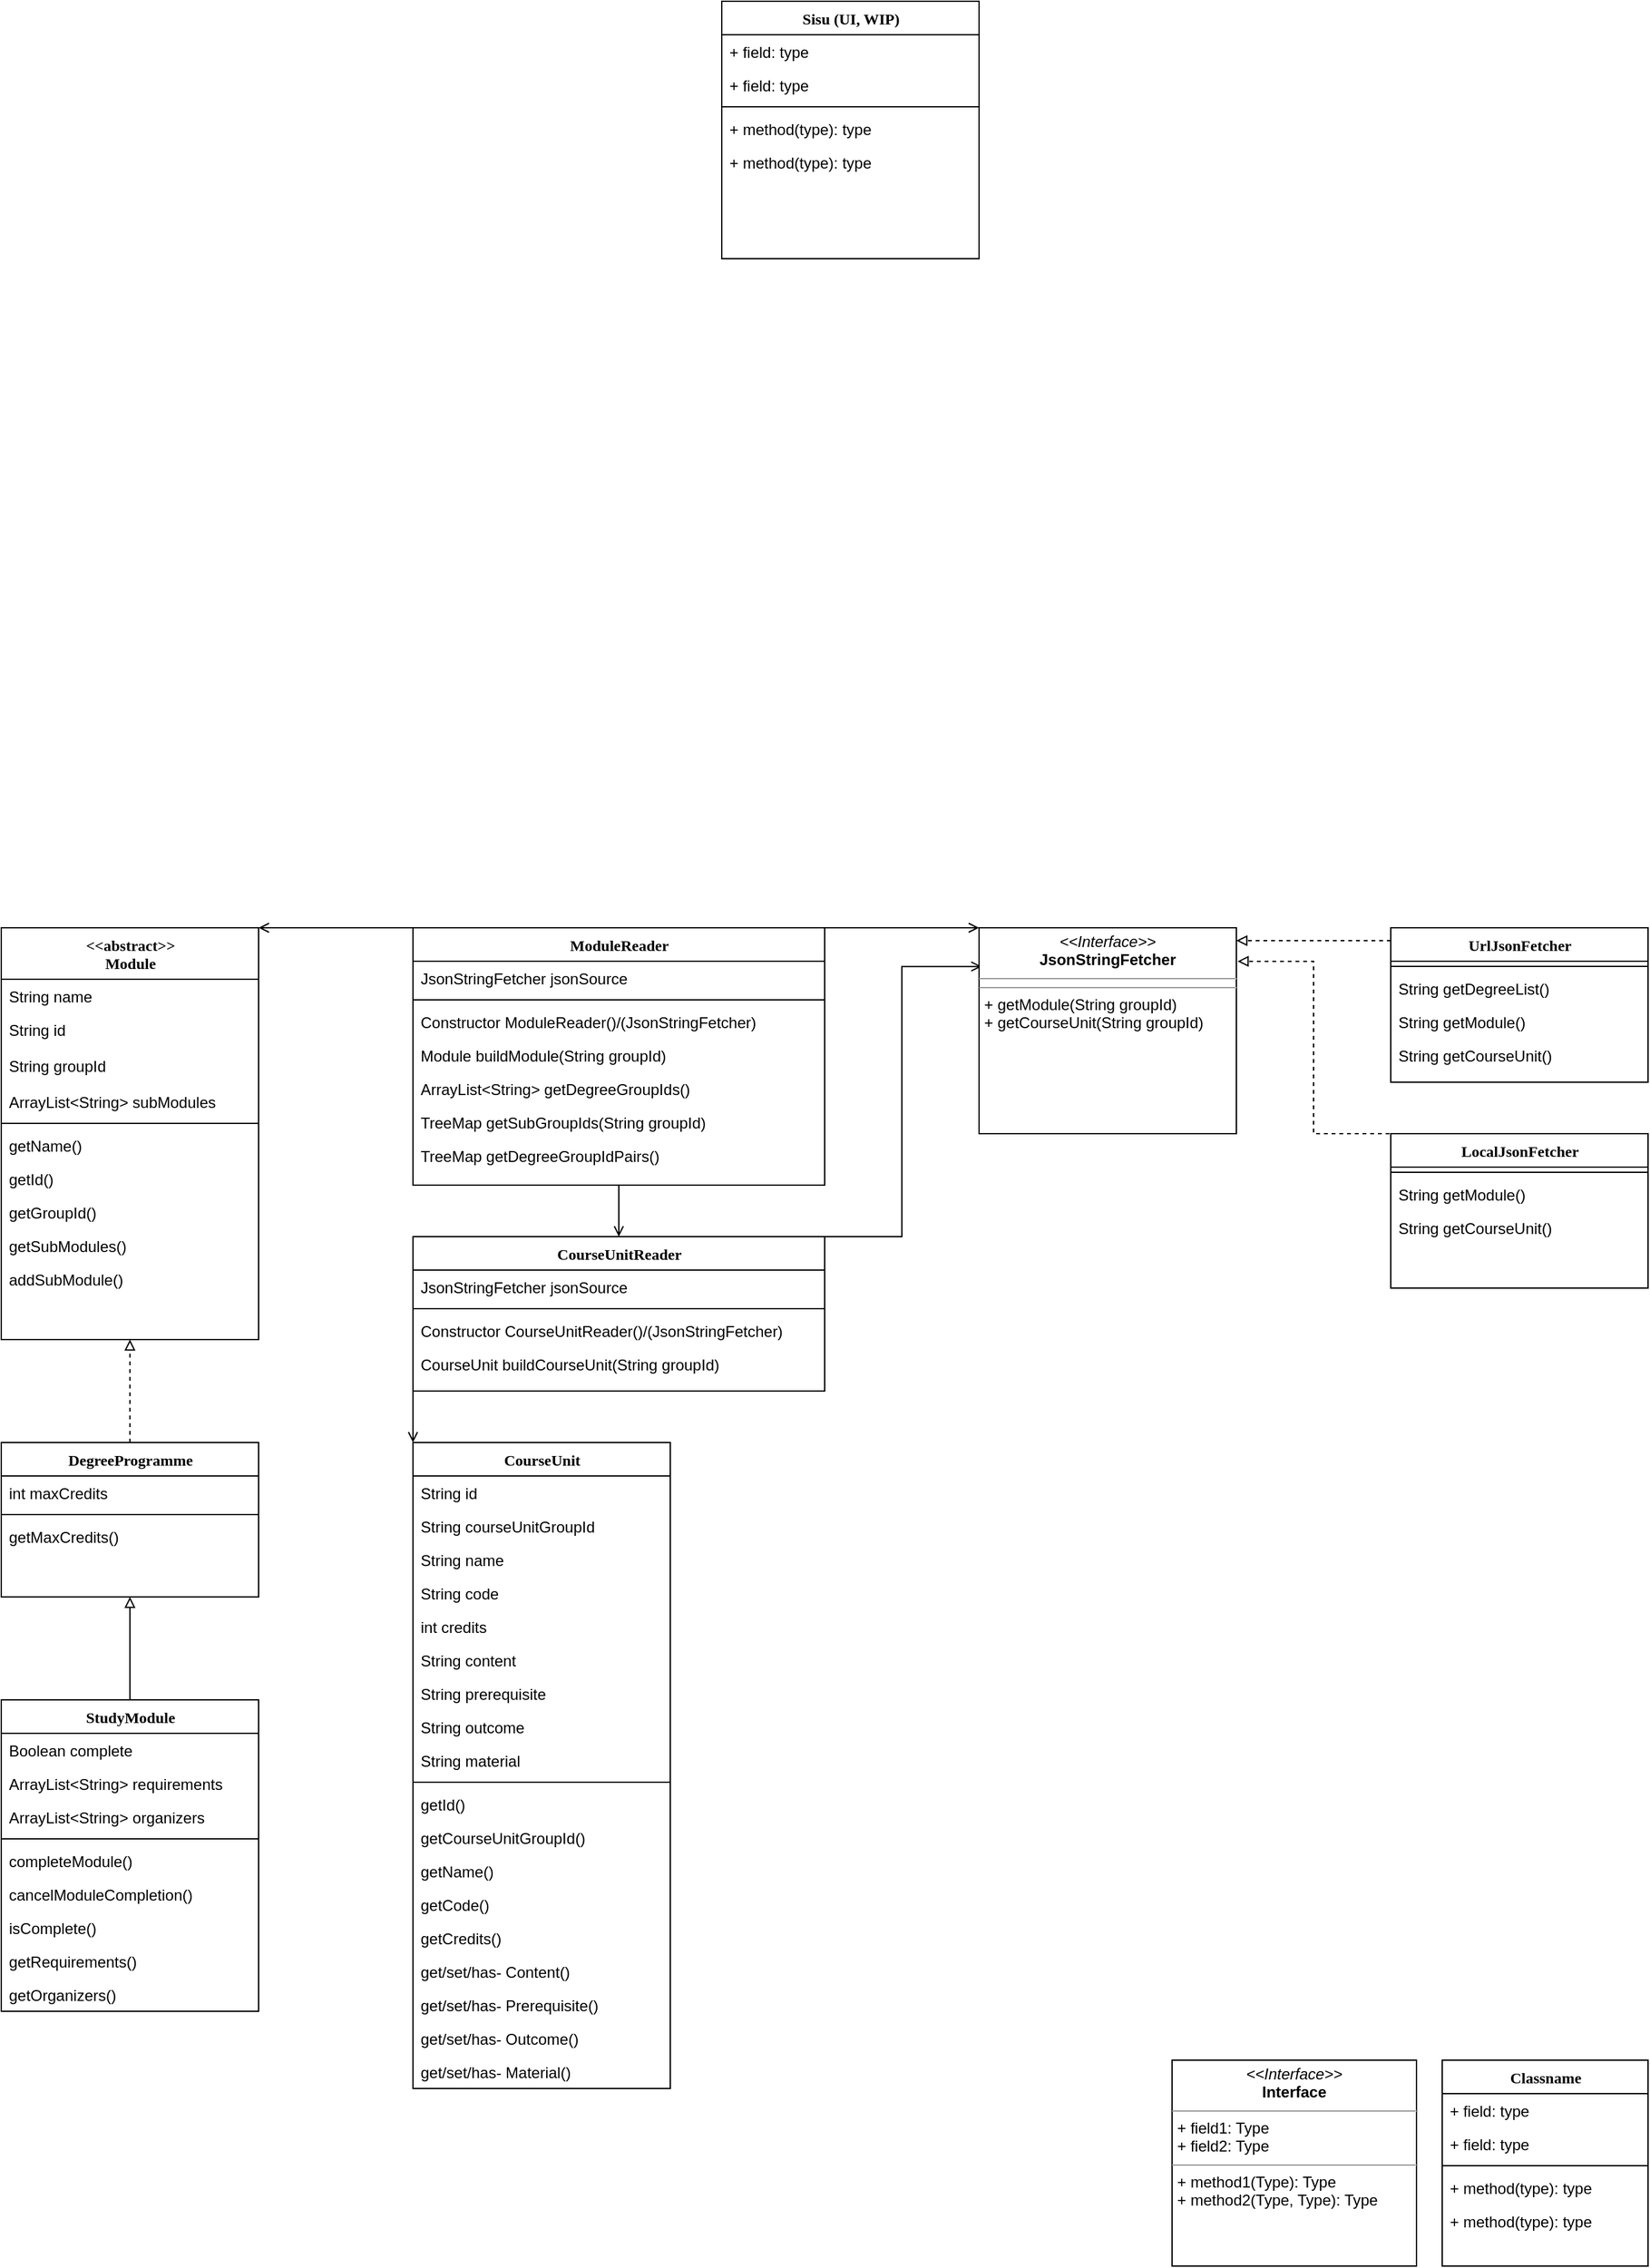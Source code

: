 <mxfile version="17.4.6" type="device"><diagram name="Page-1" id="6133507b-19e7-1e82-6fc7-422aa6c4b21f"><mxGraphModel dx="654" dy="3488" grid="1" gridSize="10" guides="1" tooltips="1" connect="1" arrows="1" fold="1" page="1" pageScale="1" pageWidth="1100" pageHeight="850" background="none" math="0" shadow="0"><root><mxCell id="0"/><mxCell id="1" parent="0"/><mxCell id="78961159f06e98e8-82" value="Classname" style="swimlane;html=1;fontStyle=1;align=center;verticalAlign=top;childLayout=stackLayout;horizontal=1;startSize=26;horizontalStack=0;resizeParent=1;resizeLast=0;collapsible=1;marginBottom=0;swimlaneFillColor=#ffffff;rounded=0;shadow=0;comic=0;labelBackgroundColor=none;strokeWidth=1;fillColor=none;fontFamily=Verdana;fontSize=12" parent="1" vertex="1"><mxGeometry x="1560" y="640" width="160" height="160" as="geometry"/></mxCell><mxCell id="78961159f06e98e8-84" value="+ field: type" style="text;html=1;strokeColor=none;fillColor=none;align=left;verticalAlign=top;spacingLeft=4;spacingRight=4;whiteSpace=wrap;overflow=hidden;rotatable=0;points=[[0,0.5],[1,0.5]];portConstraint=eastwest;" parent="78961159f06e98e8-82" vertex="1"><mxGeometry y="26" width="160" height="26" as="geometry"/></mxCell><mxCell id="78961159f06e98e8-89" value="+ field: type" style="text;html=1;strokeColor=none;fillColor=none;align=left;verticalAlign=top;spacingLeft=4;spacingRight=4;whiteSpace=wrap;overflow=hidden;rotatable=0;points=[[0,0.5],[1,0.5]];portConstraint=eastwest;" parent="78961159f06e98e8-82" vertex="1"><mxGeometry y="52" width="160" height="26" as="geometry"/></mxCell><mxCell id="78961159f06e98e8-90" value="" style="line;html=1;strokeWidth=1;fillColor=none;align=left;verticalAlign=middle;spacingTop=-1;spacingLeft=3;spacingRight=3;rotatable=0;labelPosition=right;points=[];portConstraint=eastwest;" parent="78961159f06e98e8-82" vertex="1"><mxGeometry y="78" width="160" height="8" as="geometry"/></mxCell><mxCell id="78961159f06e98e8-94" value="+ method(type): type" style="text;html=1;strokeColor=none;fillColor=none;align=left;verticalAlign=top;spacingLeft=4;spacingRight=4;whiteSpace=wrap;overflow=hidden;rotatable=0;points=[[0,0.5],[1,0.5]];portConstraint=eastwest;" parent="78961159f06e98e8-82" vertex="1"><mxGeometry y="86" width="160" height="26" as="geometry"/></mxCell><mxCell id="b94bc138ca980ef-4" value="+ method(type): type" style="text;html=1;strokeColor=none;fillColor=none;align=left;verticalAlign=top;spacingLeft=4;spacingRight=4;whiteSpace=wrap;overflow=hidden;rotatable=0;points=[[0,0.5],[1,0.5]];portConstraint=eastwest;" parent="78961159f06e98e8-82" vertex="1"><mxGeometry y="112" width="160" height="26" as="geometry"/></mxCell><mxCell id="b94bc138ca980ef-1" value="&lt;p style=&quot;margin:0px;margin-top:4px;text-align:center;&quot;&gt;&lt;i&gt;&amp;lt;&amp;lt;Interface&amp;gt;&amp;gt;&lt;/i&gt;&lt;br/&gt;&lt;b&gt;Interface&lt;/b&gt;&lt;/p&gt;&lt;hr size=&quot;1&quot;/&gt;&lt;p style=&quot;margin:0px;margin-left:4px;&quot;&gt;+ field1: Type&lt;br/&gt;+ field2: Type&lt;/p&gt;&lt;hr size=&quot;1&quot;/&gt;&lt;p style=&quot;margin:0px;margin-left:4px;&quot;&gt;+ method1(Type): Type&lt;br/&gt;+ method2(Type, Type): Type&lt;/p&gt;" style="verticalAlign=top;align=left;overflow=fill;fontSize=12;fontFamily=Helvetica;html=1;rounded=0;shadow=0;comic=0;labelBackgroundColor=none;strokeWidth=1" parent="1" vertex="1"><mxGeometry x="1350" y="640" width="190" height="160" as="geometry"/></mxCell><mxCell id="-arL-LZ4ts8Jabiqy7Jx-2" value="&lt;div&gt;&amp;lt;&amp;lt;abstract&amp;gt;&amp;gt;&lt;br&gt;&lt;/div&gt;&lt;div&gt;Module&lt;/div&gt;" style="swimlane;html=1;fontStyle=1;align=center;verticalAlign=top;childLayout=stackLayout;horizontal=1;startSize=40;horizontalStack=0;resizeParent=1;resizeLast=0;collapsible=1;marginBottom=0;swimlaneFillColor=#ffffff;rounded=0;shadow=0;comic=0;labelBackgroundColor=none;strokeWidth=1;fillColor=none;fontFamily=Verdana;fontSize=12" parent="1" vertex="1"><mxGeometry x="440" y="-240" width="200" height="320" as="geometry"/></mxCell><mxCell id="-arL-LZ4ts8Jabiqy7Jx-3" value="String name" style="text;html=1;strokeColor=none;fillColor=none;align=left;verticalAlign=top;spacingLeft=4;spacingRight=4;whiteSpace=wrap;overflow=hidden;rotatable=0;points=[[0,0.5],[1,0.5]];portConstraint=eastwest;" parent="-arL-LZ4ts8Jabiqy7Jx-2" vertex="1"><mxGeometry y="40" width="200" height="26" as="geometry"/></mxCell><mxCell id="-arL-LZ4ts8Jabiqy7Jx-4" value="String id" style="text;html=1;strokeColor=none;fillColor=none;align=left;verticalAlign=top;spacingLeft=4;spacingRight=4;whiteSpace=wrap;overflow=hidden;rotatable=0;points=[[0,0.5],[1,0.5]];portConstraint=eastwest;" parent="-arL-LZ4ts8Jabiqy7Jx-2" vertex="1"><mxGeometry y="66" width="200" height="28" as="geometry"/></mxCell><mxCell id="-arL-LZ4ts8Jabiqy7Jx-9" value="String groupId" style="text;html=1;strokeColor=none;fillColor=none;align=left;verticalAlign=top;spacingLeft=4;spacingRight=4;whiteSpace=wrap;overflow=hidden;rotatable=0;points=[[0,0.5],[1,0.5]];portConstraint=eastwest;" parent="-arL-LZ4ts8Jabiqy7Jx-2" vertex="1"><mxGeometry y="94" width="200" height="28" as="geometry"/></mxCell><mxCell id="-arL-LZ4ts8Jabiqy7Jx-10" value="ArrayList&amp;lt;String&amp;gt; subModules" style="text;html=1;strokeColor=none;fillColor=none;align=left;verticalAlign=top;spacingLeft=4;spacingRight=4;whiteSpace=wrap;overflow=hidden;rotatable=0;points=[[0,0.5],[1,0.5]];portConstraint=eastwest;" parent="-arL-LZ4ts8Jabiqy7Jx-2" vertex="1"><mxGeometry y="122" width="200" height="26" as="geometry"/></mxCell><mxCell id="-arL-LZ4ts8Jabiqy7Jx-5" value="" style="line;html=1;strokeWidth=1;fillColor=none;align=left;verticalAlign=middle;spacingTop=-1;spacingLeft=3;spacingRight=3;rotatable=0;labelPosition=right;points=[];portConstraint=eastwest;" parent="-arL-LZ4ts8Jabiqy7Jx-2" vertex="1"><mxGeometry y="148" width="200" height="8" as="geometry"/></mxCell><mxCell id="-arL-LZ4ts8Jabiqy7Jx-6" value="getName()" style="text;html=1;strokeColor=none;fillColor=none;align=left;verticalAlign=top;spacingLeft=4;spacingRight=4;whiteSpace=wrap;overflow=hidden;rotatable=0;points=[[0,0.5],[1,0.5]];portConstraint=eastwest;" parent="-arL-LZ4ts8Jabiqy7Jx-2" vertex="1"><mxGeometry y="156" width="200" height="26" as="geometry"/></mxCell><mxCell id="-arL-LZ4ts8Jabiqy7Jx-7" value="getId()" style="text;html=1;strokeColor=none;fillColor=none;align=left;verticalAlign=top;spacingLeft=4;spacingRight=4;whiteSpace=wrap;overflow=hidden;rotatable=0;points=[[0,0.5],[1,0.5]];portConstraint=eastwest;" parent="-arL-LZ4ts8Jabiqy7Jx-2" vertex="1"><mxGeometry y="182" width="200" height="26" as="geometry"/></mxCell><mxCell id="-arL-LZ4ts8Jabiqy7Jx-11" value="&lt;div&gt;getGroupId()&lt;/div&gt;" style="text;html=1;strokeColor=none;fillColor=none;align=left;verticalAlign=top;spacingLeft=4;spacingRight=4;whiteSpace=wrap;overflow=hidden;rotatable=0;points=[[0,0.5],[1,0.5]];portConstraint=eastwest;" parent="-arL-LZ4ts8Jabiqy7Jx-2" vertex="1"><mxGeometry y="208" width="200" height="26" as="geometry"/></mxCell><mxCell id="-arL-LZ4ts8Jabiqy7Jx-12" value="getSubModules()" style="text;html=1;strokeColor=none;fillColor=none;align=left;verticalAlign=top;spacingLeft=4;spacingRight=4;whiteSpace=wrap;overflow=hidden;rotatable=0;points=[[0,0.5],[1,0.5]];portConstraint=eastwest;" parent="-arL-LZ4ts8Jabiqy7Jx-2" vertex="1"><mxGeometry y="234" width="200" height="26" as="geometry"/></mxCell><mxCell id="-arL-LZ4ts8Jabiqy7Jx-13" value="addSubModule()" style="text;html=1;strokeColor=none;fillColor=none;align=left;verticalAlign=top;spacingLeft=4;spacingRight=4;whiteSpace=wrap;overflow=hidden;rotatable=0;points=[[0,0.5],[1,0.5]];portConstraint=eastwest;" parent="-arL-LZ4ts8Jabiqy7Jx-2" vertex="1"><mxGeometry y="260" width="200" height="26" as="geometry"/></mxCell><mxCell id="dNXxEVK4nZ3IZ2I-C0gs-9" style="edgeStyle=orthogonalEdgeStyle;rounded=0;orthogonalLoop=1;jettySize=auto;html=1;exitX=0.5;exitY=0;exitDx=0;exitDy=0;entryX=0.5;entryY=1;entryDx=0;entryDy=0;endArrow=block;endFill=0;dashed=1;" parent="1" source="-arL-LZ4ts8Jabiqy7Jx-14" target="-arL-LZ4ts8Jabiqy7Jx-2" edge="1"><mxGeometry relative="1" as="geometry"/></mxCell><mxCell id="-arL-LZ4ts8Jabiqy7Jx-14" value="DegreeProgramme" style="swimlane;html=1;fontStyle=1;align=center;verticalAlign=top;childLayout=stackLayout;horizontal=1;startSize=26;horizontalStack=0;resizeParent=1;resizeLast=0;collapsible=1;marginBottom=0;swimlaneFillColor=#ffffff;rounded=0;shadow=0;comic=0;labelBackgroundColor=none;strokeWidth=1;fillColor=none;fontFamily=Verdana;fontSize=12" parent="1" vertex="1"><mxGeometry x="440" y="160" width="200" height="120" as="geometry"/></mxCell><mxCell id="-arL-LZ4ts8Jabiqy7Jx-15" value="int maxCredits" style="text;html=1;strokeColor=none;fillColor=none;align=left;verticalAlign=top;spacingLeft=4;spacingRight=4;whiteSpace=wrap;overflow=hidden;rotatable=0;points=[[0,0.5],[1,0.5]];portConstraint=eastwest;" parent="-arL-LZ4ts8Jabiqy7Jx-14" vertex="1"><mxGeometry y="26" width="200" height="26" as="geometry"/></mxCell><mxCell id="-arL-LZ4ts8Jabiqy7Jx-17" value="" style="line;html=1;strokeWidth=1;fillColor=none;align=left;verticalAlign=middle;spacingTop=-1;spacingLeft=3;spacingRight=3;rotatable=0;labelPosition=right;points=[];portConstraint=eastwest;" parent="-arL-LZ4ts8Jabiqy7Jx-14" vertex="1"><mxGeometry y="52" width="200" height="8" as="geometry"/></mxCell><mxCell id="-arL-LZ4ts8Jabiqy7Jx-18" value="getMaxCredits()" style="text;html=1;strokeColor=none;fillColor=none;align=left;verticalAlign=top;spacingLeft=4;spacingRight=4;whiteSpace=wrap;overflow=hidden;rotatable=0;points=[[0,0.5],[1,0.5]];portConstraint=eastwest;" parent="-arL-LZ4ts8Jabiqy7Jx-14" vertex="1"><mxGeometry y="60" width="200" height="26" as="geometry"/></mxCell><mxCell id="-arL-LZ4ts8Jabiqy7Jx-27" style="edgeStyle=orthogonalEdgeStyle;rounded=0;orthogonalLoop=1;jettySize=auto;html=1;exitX=0.5;exitY=0;exitDx=0;exitDy=0;entryX=0.5;entryY=1;entryDx=0;entryDy=0;startArrow=none;startFill=0;endArrow=block;endFill=0;" parent="1" source="-arL-LZ4ts8Jabiqy7Jx-21" target="-arL-LZ4ts8Jabiqy7Jx-14" edge="1"><mxGeometry relative="1" as="geometry"/></mxCell><mxCell id="-arL-LZ4ts8Jabiqy7Jx-21" value="StudyModule" style="swimlane;html=1;fontStyle=1;align=center;verticalAlign=top;childLayout=stackLayout;horizontal=1;startSize=26;horizontalStack=0;resizeParent=1;resizeLast=0;collapsible=1;marginBottom=0;swimlaneFillColor=#ffffff;rounded=0;shadow=0;comic=0;labelBackgroundColor=none;strokeWidth=1;fillColor=none;fontFamily=Verdana;fontSize=12" parent="1" vertex="1"><mxGeometry x="440" y="360" width="200" height="242" as="geometry"/></mxCell><mxCell id="-arL-LZ4ts8Jabiqy7Jx-22" value="Boolean complete" style="text;html=1;strokeColor=none;fillColor=none;align=left;verticalAlign=top;spacingLeft=4;spacingRight=4;whiteSpace=wrap;overflow=hidden;rotatable=0;points=[[0,0.5],[1,0.5]];portConstraint=eastwest;" parent="-arL-LZ4ts8Jabiqy7Jx-21" vertex="1"><mxGeometry y="26" width="200" height="26" as="geometry"/></mxCell><mxCell id="-arL-LZ4ts8Jabiqy7Jx-23" value="ArrayList&amp;lt;String&amp;gt; requirements" style="text;html=1;strokeColor=none;fillColor=none;align=left;verticalAlign=top;spacingLeft=4;spacingRight=4;whiteSpace=wrap;overflow=hidden;rotatable=0;points=[[0,0.5],[1,0.5]];portConstraint=eastwest;" parent="-arL-LZ4ts8Jabiqy7Jx-21" vertex="1"><mxGeometry y="52" width="200" height="26" as="geometry"/></mxCell><mxCell id="-arL-LZ4ts8Jabiqy7Jx-28" value="ArrayList&amp;lt;String&amp;gt; organizers" style="text;html=1;strokeColor=none;fillColor=none;align=left;verticalAlign=top;spacingLeft=4;spacingRight=4;whiteSpace=wrap;overflow=hidden;rotatable=0;points=[[0,0.5],[1,0.5]];portConstraint=eastwest;" parent="-arL-LZ4ts8Jabiqy7Jx-21" vertex="1"><mxGeometry y="78" width="200" height="26" as="geometry"/></mxCell><mxCell id="-arL-LZ4ts8Jabiqy7Jx-24" value="" style="line;html=1;strokeWidth=1;fillColor=none;align=left;verticalAlign=middle;spacingTop=-1;spacingLeft=3;spacingRight=3;rotatable=0;labelPosition=right;points=[];portConstraint=eastwest;" parent="-arL-LZ4ts8Jabiqy7Jx-21" vertex="1"><mxGeometry y="104" width="200" height="8" as="geometry"/></mxCell><mxCell id="-arL-LZ4ts8Jabiqy7Jx-25" value="completeModule()" style="text;html=1;strokeColor=none;fillColor=none;align=left;verticalAlign=top;spacingLeft=4;spacingRight=4;whiteSpace=wrap;overflow=hidden;rotatable=0;points=[[0,0.5],[1,0.5]];portConstraint=eastwest;" parent="-arL-LZ4ts8Jabiqy7Jx-21" vertex="1"><mxGeometry y="112" width="200" height="26" as="geometry"/></mxCell><mxCell id="-arL-LZ4ts8Jabiqy7Jx-26" value="cancelModuleCompletion()" style="text;html=1;strokeColor=none;fillColor=none;align=left;verticalAlign=top;spacingLeft=4;spacingRight=4;whiteSpace=wrap;overflow=hidden;rotatable=0;points=[[0,0.5],[1,0.5]];portConstraint=eastwest;" parent="-arL-LZ4ts8Jabiqy7Jx-21" vertex="1"><mxGeometry y="138" width="200" height="26" as="geometry"/></mxCell><mxCell id="-arL-LZ4ts8Jabiqy7Jx-29" value="isComplete()" style="text;html=1;strokeColor=none;fillColor=none;align=left;verticalAlign=top;spacingLeft=4;spacingRight=4;whiteSpace=wrap;overflow=hidden;rotatable=0;points=[[0,0.5],[1,0.5]];portConstraint=eastwest;" parent="-arL-LZ4ts8Jabiqy7Jx-21" vertex="1"><mxGeometry y="164" width="200" height="26" as="geometry"/></mxCell><mxCell id="-arL-LZ4ts8Jabiqy7Jx-30" value="getRequirements()" style="text;html=1;strokeColor=none;fillColor=none;align=left;verticalAlign=top;spacingLeft=4;spacingRight=4;whiteSpace=wrap;overflow=hidden;rotatable=0;points=[[0,0.5],[1,0.5]];portConstraint=eastwest;" parent="-arL-LZ4ts8Jabiqy7Jx-21" vertex="1"><mxGeometry y="190" width="200" height="26" as="geometry"/></mxCell><mxCell id="-arL-LZ4ts8Jabiqy7Jx-31" value="getOrganizers()" style="text;html=1;strokeColor=none;fillColor=none;align=left;verticalAlign=top;spacingLeft=4;spacingRight=4;whiteSpace=wrap;overflow=hidden;rotatable=0;points=[[0,0.5],[1,0.5]];portConstraint=eastwest;" parent="-arL-LZ4ts8Jabiqy7Jx-21" vertex="1"><mxGeometry y="216" width="200" height="26" as="geometry"/></mxCell><mxCell id="-arL-LZ4ts8Jabiqy7Jx-32" value="CourseUnit" style="swimlane;html=1;fontStyle=1;align=center;verticalAlign=top;childLayout=stackLayout;horizontal=1;startSize=26;horizontalStack=0;resizeParent=1;resizeLast=0;collapsible=1;marginBottom=0;swimlaneFillColor=#ffffff;rounded=0;shadow=0;comic=0;labelBackgroundColor=none;strokeWidth=1;fillColor=none;fontFamily=Verdana;fontSize=12" parent="1" vertex="1"><mxGeometry x="760" y="160" width="200" height="502" as="geometry"/></mxCell><mxCell id="-arL-LZ4ts8Jabiqy7Jx-33" value="String id" style="text;html=1;strokeColor=none;fillColor=none;align=left;verticalAlign=top;spacingLeft=4;spacingRight=4;whiteSpace=wrap;overflow=hidden;rotatable=0;points=[[0,0.5],[1,0.5]];portConstraint=eastwest;" parent="-arL-LZ4ts8Jabiqy7Jx-32" vertex="1"><mxGeometry y="26" width="200" height="26" as="geometry"/></mxCell><mxCell id="-arL-LZ4ts8Jabiqy7Jx-34" value="String courseUnitGroupId" style="text;html=1;strokeColor=none;fillColor=none;align=left;verticalAlign=top;spacingLeft=4;spacingRight=4;whiteSpace=wrap;overflow=hidden;rotatable=0;points=[[0,0.5],[1,0.5]];portConstraint=eastwest;" parent="-arL-LZ4ts8Jabiqy7Jx-32" vertex="1"><mxGeometry y="52" width="200" height="26" as="geometry"/></mxCell><mxCell id="-arL-LZ4ts8Jabiqy7Jx-38" value="String name" style="text;html=1;strokeColor=none;fillColor=none;align=left;verticalAlign=top;spacingLeft=4;spacingRight=4;whiteSpace=wrap;overflow=hidden;rotatable=0;points=[[0,0.5],[1,0.5]];portConstraint=eastwest;" parent="-arL-LZ4ts8Jabiqy7Jx-32" vertex="1"><mxGeometry y="78" width="200" height="26" as="geometry"/></mxCell><mxCell id="-arL-LZ4ts8Jabiqy7Jx-39" value="String code" style="text;html=1;strokeColor=none;fillColor=none;align=left;verticalAlign=top;spacingLeft=4;spacingRight=4;whiteSpace=wrap;overflow=hidden;rotatable=0;points=[[0,0.5],[1,0.5]];portConstraint=eastwest;" parent="-arL-LZ4ts8Jabiqy7Jx-32" vertex="1"><mxGeometry y="104" width="200" height="26" as="geometry"/></mxCell><mxCell id="-arL-LZ4ts8Jabiqy7Jx-40" value="int credits" style="text;html=1;strokeColor=none;fillColor=none;align=left;verticalAlign=top;spacingLeft=4;spacingRight=4;whiteSpace=wrap;overflow=hidden;rotatable=0;points=[[0,0.5],[1,0.5]];portConstraint=eastwest;" parent="-arL-LZ4ts8Jabiqy7Jx-32" vertex="1"><mxGeometry y="130" width="200" height="26" as="geometry"/></mxCell><mxCell id="R_QKWhLpdUTHtyL6FINh-1" value="&lt;div&gt;String content&lt;/div&gt;" style="text;html=1;strokeColor=none;fillColor=none;align=left;verticalAlign=top;spacingLeft=4;spacingRight=4;whiteSpace=wrap;overflow=hidden;rotatable=0;points=[[0,0.5],[1,0.5]];portConstraint=eastwest;" parent="-arL-LZ4ts8Jabiqy7Jx-32" vertex="1"><mxGeometry y="156" width="200" height="26" as="geometry"/></mxCell><mxCell id="R_QKWhLpdUTHtyL6FINh-2" value="&lt;div&gt;String prerequisite&lt;br&gt;&lt;/div&gt;" style="text;html=1;strokeColor=none;fillColor=none;align=left;verticalAlign=top;spacingLeft=4;spacingRight=4;whiteSpace=wrap;overflow=hidden;rotatable=0;points=[[0,0.5],[1,0.5]];portConstraint=eastwest;" parent="-arL-LZ4ts8Jabiqy7Jx-32" vertex="1"><mxGeometry y="182" width="200" height="26" as="geometry"/></mxCell><mxCell id="R_QKWhLpdUTHtyL6FINh-3" value="&lt;div&gt;String outcome&lt;br&gt;&lt;/div&gt;" style="text;html=1;strokeColor=none;fillColor=none;align=left;verticalAlign=top;spacingLeft=4;spacingRight=4;whiteSpace=wrap;overflow=hidden;rotatable=0;points=[[0,0.5],[1,0.5]];portConstraint=eastwest;" parent="-arL-LZ4ts8Jabiqy7Jx-32" vertex="1"><mxGeometry y="208" width="200" height="26" as="geometry"/></mxCell><mxCell id="R_QKWhLpdUTHtyL6FINh-4" value="&lt;div&gt;String material&lt;br&gt;&lt;/div&gt;" style="text;html=1;strokeColor=none;fillColor=none;align=left;verticalAlign=top;spacingLeft=4;spacingRight=4;whiteSpace=wrap;overflow=hidden;rotatable=0;points=[[0,0.5],[1,0.5]];portConstraint=eastwest;" parent="-arL-LZ4ts8Jabiqy7Jx-32" vertex="1"><mxGeometry y="234" width="200" height="26" as="geometry"/></mxCell><mxCell id="-arL-LZ4ts8Jabiqy7Jx-35" value="" style="line;html=1;strokeWidth=1;fillColor=none;align=left;verticalAlign=middle;spacingTop=-1;spacingLeft=3;spacingRight=3;rotatable=0;labelPosition=right;points=[];portConstraint=eastwest;" parent="-arL-LZ4ts8Jabiqy7Jx-32" vertex="1"><mxGeometry y="260" width="200" height="8" as="geometry"/></mxCell><mxCell id="-arL-LZ4ts8Jabiqy7Jx-36" value="getId()" style="text;html=1;strokeColor=none;fillColor=none;align=left;verticalAlign=top;spacingLeft=4;spacingRight=4;whiteSpace=wrap;overflow=hidden;rotatable=0;points=[[0,0.5],[1,0.5]];portConstraint=eastwest;" parent="-arL-LZ4ts8Jabiqy7Jx-32" vertex="1"><mxGeometry y="268" width="200" height="26" as="geometry"/></mxCell><mxCell id="-arL-LZ4ts8Jabiqy7Jx-37" value="getCourseUnitGroupId()" style="text;html=1;strokeColor=none;fillColor=none;align=left;verticalAlign=top;spacingLeft=4;spacingRight=4;whiteSpace=wrap;overflow=hidden;rotatable=0;points=[[0,0.5],[1,0.5]];portConstraint=eastwest;" parent="-arL-LZ4ts8Jabiqy7Jx-32" vertex="1"><mxGeometry y="294" width="200" height="26" as="geometry"/></mxCell><mxCell id="-arL-LZ4ts8Jabiqy7Jx-41" value="getName()" style="text;html=1;strokeColor=none;fillColor=none;align=left;verticalAlign=top;spacingLeft=4;spacingRight=4;whiteSpace=wrap;overflow=hidden;rotatable=0;points=[[0,0.5],[1,0.5]];portConstraint=eastwest;" parent="-arL-LZ4ts8Jabiqy7Jx-32" vertex="1"><mxGeometry y="320" width="200" height="26" as="geometry"/></mxCell><mxCell id="-arL-LZ4ts8Jabiqy7Jx-42" value="getCode()" style="text;html=1;strokeColor=none;fillColor=none;align=left;verticalAlign=top;spacingLeft=4;spacingRight=4;whiteSpace=wrap;overflow=hidden;rotatable=0;points=[[0,0.5],[1,0.5]];portConstraint=eastwest;" parent="-arL-LZ4ts8Jabiqy7Jx-32" vertex="1"><mxGeometry y="346" width="200" height="26" as="geometry"/></mxCell><mxCell id="-arL-LZ4ts8Jabiqy7Jx-43" value="getCredits()" style="text;html=1;strokeColor=none;fillColor=none;align=left;verticalAlign=top;spacingLeft=4;spacingRight=4;whiteSpace=wrap;overflow=hidden;rotatable=0;points=[[0,0.5],[1,0.5]];portConstraint=eastwest;" parent="-arL-LZ4ts8Jabiqy7Jx-32" vertex="1"><mxGeometry y="372" width="200" height="26" as="geometry"/></mxCell><mxCell id="R_QKWhLpdUTHtyL6FINh-5" value="get/set/has- Content()" style="text;html=1;strokeColor=none;fillColor=none;align=left;verticalAlign=top;spacingLeft=4;spacingRight=4;whiteSpace=wrap;overflow=hidden;rotatable=0;points=[[0,0.5],[1,0.5]];portConstraint=eastwest;" parent="-arL-LZ4ts8Jabiqy7Jx-32" vertex="1"><mxGeometry y="398" width="200" height="26" as="geometry"/></mxCell><mxCell id="R_QKWhLpdUTHtyL6FINh-6" value="get/set/has- Prerequisite()" style="text;html=1;strokeColor=none;fillColor=none;align=left;verticalAlign=top;spacingLeft=4;spacingRight=4;whiteSpace=wrap;overflow=hidden;rotatable=0;points=[[0,0.5],[1,0.5]];portConstraint=eastwest;" parent="-arL-LZ4ts8Jabiqy7Jx-32" vertex="1"><mxGeometry y="424" width="200" height="26" as="geometry"/></mxCell><mxCell id="R_QKWhLpdUTHtyL6FINh-7" value="get/set/has- Outcome()" style="text;html=1;strokeColor=none;fillColor=none;align=left;verticalAlign=top;spacingLeft=4;spacingRight=4;whiteSpace=wrap;overflow=hidden;rotatable=0;points=[[0,0.5],[1,0.5]];portConstraint=eastwest;" parent="-arL-LZ4ts8Jabiqy7Jx-32" vertex="1"><mxGeometry y="450" width="200" height="26" as="geometry"/></mxCell><mxCell id="R_QKWhLpdUTHtyL6FINh-8" value="get/set/has- Material()" style="text;html=1;strokeColor=none;fillColor=none;align=left;verticalAlign=top;spacingLeft=4;spacingRight=4;whiteSpace=wrap;overflow=hidden;rotatable=0;points=[[0,0.5],[1,0.5]];portConstraint=eastwest;" parent="-arL-LZ4ts8Jabiqy7Jx-32" vertex="1"><mxGeometry y="476" width="200" height="26" as="geometry"/></mxCell><mxCell id="dNXxEVK4nZ3IZ2I-C0gs-24" style="edgeStyle=orthogonalEdgeStyle;rounded=0;orthogonalLoop=1;jettySize=auto;html=1;exitX=1;exitY=0;exitDx=0;exitDy=0;endArrow=open;endFill=0;entryX=0.01;entryY=0.188;entryDx=0;entryDy=0;entryPerimeter=0;" parent="1" source="uRJ8awD8vvYoGND3X7WG-1" target="dNXxEVK4nZ3IZ2I-C0gs-1" edge="1"><mxGeometry relative="1" as="geometry"><mxPoint x="1140" y="-210" as="targetPoint"/><Array as="points"><mxPoint x="1140"/><mxPoint x="1140" y="-210"/></Array></mxGeometry></mxCell><mxCell id="dNXxEVK4nZ3IZ2I-C0gs-26" style="edgeStyle=orthogonalEdgeStyle;rounded=0;orthogonalLoop=1;jettySize=auto;html=1;exitX=0;exitY=1;exitDx=0;exitDy=0;entryX=0;entryY=0;entryDx=0;entryDy=0;endArrow=open;endFill=0;" parent="1" source="uRJ8awD8vvYoGND3X7WG-1" target="-arL-LZ4ts8Jabiqy7Jx-32" edge="1"><mxGeometry relative="1" as="geometry"/></mxCell><mxCell id="uRJ8awD8vvYoGND3X7WG-1" value="&lt;div&gt;CourseUnitReader&lt;/div&gt;" style="swimlane;html=1;fontStyle=1;align=center;verticalAlign=top;childLayout=stackLayout;horizontal=1;startSize=26;horizontalStack=0;resizeParent=1;resizeLast=0;collapsible=1;marginBottom=0;swimlaneFillColor=#ffffff;rounded=0;shadow=0;comic=0;labelBackgroundColor=none;strokeWidth=1;fillColor=none;fontFamily=Verdana;fontSize=12" parent="1" vertex="1"><mxGeometry x="760" width="320" height="120" as="geometry"/></mxCell><mxCell id="dNXxEVK4nZ3IZ2I-C0gs-10" value="JsonStringFetcher jsonSource" style="text;html=1;strokeColor=none;fillColor=none;align=left;verticalAlign=top;spacingLeft=4;spacingRight=4;whiteSpace=wrap;overflow=hidden;rotatable=0;points=[[0,0.5],[1,0.5]];portConstraint=eastwest;" parent="uRJ8awD8vvYoGND3X7WG-1" vertex="1"><mxGeometry y="26" width="320" height="26" as="geometry"/></mxCell><mxCell id="uRJ8awD8vvYoGND3X7WG-4" value="" style="line;html=1;strokeWidth=1;fillColor=none;align=left;verticalAlign=middle;spacingTop=-1;spacingLeft=3;spacingRight=3;rotatable=0;labelPosition=right;points=[];portConstraint=eastwest;" parent="uRJ8awD8vvYoGND3X7WG-1" vertex="1"><mxGeometry y="52" width="320" height="8" as="geometry"/></mxCell><mxCell id="M6BjbCsgYRKgja0gTqTl-2" value="Constructor CourseUnitReader()/(JsonStringFetcher)" style="text;html=1;strokeColor=none;fillColor=none;align=left;verticalAlign=top;spacingLeft=4;spacingRight=4;whiteSpace=wrap;overflow=hidden;rotatable=0;points=[[0,0.5],[1,0.5]];portConstraint=eastwest;" vertex="1" parent="uRJ8awD8vvYoGND3X7WG-1"><mxGeometry y="60" width="320" height="26" as="geometry"/></mxCell><mxCell id="dNXxEVK4nZ3IZ2I-C0gs-12" value="CourseUnit buildCourseUnit(String groupId)" style="text;html=1;strokeColor=none;fillColor=none;align=left;verticalAlign=top;spacingLeft=4;spacingRight=4;whiteSpace=wrap;overflow=hidden;rotatable=0;points=[[0,0.5],[1,0.5]];portConstraint=eastwest;" parent="uRJ8awD8vvYoGND3X7WG-1" vertex="1"><mxGeometry y="86" width="320" height="26" as="geometry"/></mxCell><mxCell id="dNXxEVK4nZ3IZ2I-C0gs-25" style="edgeStyle=orthogonalEdgeStyle;rounded=0;orthogonalLoop=1;jettySize=auto;html=1;exitX=0;exitY=0;exitDx=0;exitDy=0;entryX=1;entryY=0;entryDx=0;entryDy=0;endArrow=open;endFill=0;" parent="1" source="uRJ8awD8vvYoGND3X7WG-7" target="-arL-LZ4ts8Jabiqy7Jx-2" edge="1"><mxGeometry relative="1" as="geometry"><Array as="points"><mxPoint x="700" y="-240"/><mxPoint x="700" y="-240"/></Array></mxGeometry></mxCell><mxCell id="M6BjbCsgYRKgja0gTqTl-3" style="edgeStyle=orthogonalEdgeStyle;rounded=0;orthogonalLoop=1;jettySize=auto;html=1;exitX=1;exitY=0;exitDx=0;exitDy=0;entryX=0;entryY=0;entryDx=0;entryDy=0;endArrow=open;endFill=0;" edge="1" parent="1" source="uRJ8awD8vvYoGND3X7WG-7" target="dNXxEVK4nZ3IZ2I-C0gs-1"><mxGeometry relative="1" as="geometry"><Array as="points"><mxPoint x="1140" y="-240"/><mxPoint x="1140" y="-240"/></Array></mxGeometry></mxCell><mxCell id="M6BjbCsgYRKgja0gTqTl-4" style="edgeStyle=orthogonalEdgeStyle;rounded=0;orthogonalLoop=1;jettySize=auto;html=1;exitX=0.5;exitY=1;exitDx=0;exitDy=0;entryX=0.5;entryY=0;entryDx=0;entryDy=0;endArrow=open;endFill=0;" edge="1" parent="1" source="uRJ8awD8vvYoGND3X7WG-7" target="uRJ8awD8vvYoGND3X7WG-1"><mxGeometry relative="1" as="geometry"/></mxCell><mxCell id="uRJ8awD8vvYoGND3X7WG-7" value="&lt;div&gt;ModuleReader&lt;/div&gt;" style="swimlane;html=1;fontStyle=1;align=center;verticalAlign=top;childLayout=stackLayout;horizontal=1;startSize=26;horizontalStack=0;resizeParent=1;resizeLast=0;collapsible=1;marginBottom=0;swimlaneFillColor=#ffffff;rounded=0;shadow=0;comic=0;labelBackgroundColor=none;strokeWidth=1;fillColor=none;fontFamily=Verdana;fontSize=12" parent="1" vertex="1"><mxGeometry x="760" y="-240" width="320" height="200" as="geometry"/></mxCell><mxCell id="dNXxEVK4nZ3IZ2I-C0gs-14" value="JsonStringFetcher jsonSource" style="text;html=1;strokeColor=none;fillColor=none;align=left;verticalAlign=top;spacingLeft=4;spacingRight=4;whiteSpace=wrap;overflow=hidden;rotatable=0;points=[[0,0.5],[1,0.5]];portConstraint=eastwest;" parent="uRJ8awD8vvYoGND3X7WG-7" vertex="1"><mxGeometry y="26" width="320" height="26" as="geometry"/></mxCell><mxCell id="uRJ8awD8vvYoGND3X7WG-8" value="" style="line;html=1;strokeWidth=1;fillColor=none;align=left;verticalAlign=middle;spacingTop=-1;spacingLeft=3;spacingRight=3;rotatable=0;labelPosition=right;points=[];portConstraint=eastwest;" parent="uRJ8awD8vvYoGND3X7WG-7" vertex="1"><mxGeometry y="52" width="320" height="8" as="geometry"/></mxCell><mxCell id="M6BjbCsgYRKgja0gTqTl-1" value="Constructor ModuleReader()/(JsonStringFetcher)" style="text;html=1;strokeColor=none;fillColor=none;align=left;verticalAlign=top;spacingLeft=4;spacingRight=4;whiteSpace=wrap;overflow=hidden;rotatable=0;points=[[0,0.5],[1,0.5]];portConstraint=eastwest;" vertex="1" parent="uRJ8awD8vvYoGND3X7WG-7"><mxGeometry y="60" width="320" height="26" as="geometry"/></mxCell><mxCell id="dNXxEVK4nZ3IZ2I-C0gs-13" value="Module buildModule(String groupId)" style="text;html=1;strokeColor=none;fillColor=none;align=left;verticalAlign=top;spacingLeft=4;spacingRight=4;whiteSpace=wrap;overflow=hidden;rotatable=0;points=[[0,0.5],[1,0.5]];portConstraint=eastwest;" parent="uRJ8awD8vvYoGND3X7WG-7" vertex="1"><mxGeometry y="86" width="320" height="26" as="geometry"/></mxCell><mxCell id="dNXxEVK4nZ3IZ2I-C0gs-28" value="ArrayList&amp;lt;String&amp;gt; getDegreeGroupIds() " style="text;html=1;strokeColor=none;fillColor=none;align=left;verticalAlign=top;spacingLeft=4;spacingRight=4;whiteSpace=wrap;overflow=hidden;rotatable=0;points=[[0,0.5],[1,0.5]];portConstraint=eastwest;" parent="uRJ8awD8vvYoGND3X7WG-7" vertex="1"><mxGeometry y="112" width="320" height="26" as="geometry"/></mxCell><mxCell id="dNXxEVK4nZ3IZ2I-C0gs-27" value="TreeMap getSubGroupIds(String groupId)" style="text;html=1;strokeColor=none;fillColor=none;align=left;verticalAlign=top;spacingLeft=4;spacingRight=4;whiteSpace=wrap;overflow=hidden;rotatable=0;points=[[0,0.5],[1,0.5]];portConstraint=eastwest;" parent="uRJ8awD8vvYoGND3X7WG-7" vertex="1"><mxGeometry y="138" width="320" height="26" as="geometry"/></mxCell><mxCell id="dNXxEVK4nZ3IZ2I-C0gs-30" value="TreeMap getDegreeGroupIdPairs()" style="text;html=1;strokeColor=none;fillColor=none;align=left;verticalAlign=top;spacingLeft=4;spacingRight=4;whiteSpace=wrap;overflow=hidden;rotatable=0;points=[[0,0.5],[1,0.5]];portConstraint=eastwest;" parent="uRJ8awD8vvYoGND3X7WG-7" vertex="1"><mxGeometry y="164" width="320" height="26" as="geometry"/></mxCell><mxCell id="dNXxEVK4nZ3IZ2I-C0gs-8" style="edgeStyle=orthogonalEdgeStyle;rounded=0;orthogonalLoop=1;jettySize=auto;html=1;exitX=0;exitY=0.092;exitDx=0;exitDy=0;entryX=1.005;entryY=0.163;entryDx=0;entryDy=0;entryPerimeter=0;dashed=1;endArrow=block;endFill=0;exitPerimeter=0;" parent="1" source="uRJ8awD8vvYoGND3X7WG-10" target="dNXxEVK4nZ3IZ2I-C0gs-1" edge="1"><mxGeometry relative="1" as="geometry"><Array as="points"><mxPoint x="1520" y="-80"/><mxPoint x="1460" y="-80"/><mxPoint x="1460" y="-214"/></Array></mxGeometry></mxCell><mxCell id="uRJ8awD8vvYoGND3X7WG-10" value="LocalJsonFetcher" style="swimlane;html=1;fontStyle=1;align=center;verticalAlign=top;childLayout=stackLayout;horizontal=1;startSize=26;horizontalStack=0;resizeParent=1;resizeLast=0;collapsible=1;marginBottom=0;swimlaneFillColor=#ffffff;rounded=0;shadow=0;comic=0;labelBackgroundColor=none;strokeWidth=1;fillColor=none;fontFamily=Verdana;fontSize=12" parent="1" vertex="1"><mxGeometry x="1520" y="-80" width="200" height="120" as="geometry"/></mxCell><mxCell id="uRJ8awD8vvYoGND3X7WG-13" value="" style="line;html=1;strokeWidth=1;fillColor=none;align=left;verticalAlign=middle;spacingTop=-1;spacingLeft=3;spacingRight=3;rotatable=0;labelPosition=right;points=[];portConstraint=eastwest;" parent="uRJ8awD8vvYoGND3X7WG-10" vertex="1"><mxGeometry y="26" width="200" height="8" as="geometry"/></mxCell><mxCell id="uRJ8awD8vvYoGND3X7WG-15" value="String getModule()" style="text;html=1;strokeColor=none;fillColor=none;align=left;verticalAlign=top;spacingLeft=4;spacingRight=4;whiteSpace=wrap;overflow=hidden;rotatable=0;points=[[0,0.5],[1,0.5]];portConstraint=eastwest;" parent="uRJ8awD8vvYoGND3X7WG-10" vertex="1"><mxGeometry y="34" width="200" height="26" as="geometry"/></mxCell><mxCell id="uRJ8awD8vvYoGND3X7WG-16" value="String getCourseUnit()" style="text;html=1;strokeColor=none;fillColor=none;align=left;verticalAlign=top;spacingLeft=4;spacingRight=4;whiteSpace=wrap;overflow=hidden;rotatable=0;points=[[0,0.5],[1,0.5]];portConstraint=eastwest;" parent="uRJ8awD8vvYoGND3X7WG-10" vertex="1"><mxGeometry y="60" width="200" height="26" as="geometry"/></mxCell><mxCell id="dNXxEVK4nZ3IZ2I-C0gs-1" value="&lt;p style=&quot;margin: 0px ; margin-top: 4px ; text-align: center&quot;&gt;&lt;i&gt;&amp;lt;&amp;lt;Interface&amp;gt;&amp;gt;&lt;/i&gt;&lt;br&gt;&lt;b&gt;JsonStringFetcher&lt;/b&gt;&lt;br&gt;&lt;/p&gt;&lt;hr size=&quot;1&quot;&gt;&lt;hr size=&quot;1&quot;&gt;&lt;p style=&quot;margin: 0px ; margin-left: 4px&quot;&gt;+ getModule(String groupId)&lt;br&gt;+ getCourseUnit(String groupId)&lt;br&gt;&lt;/p&gt;" style="verticalAlign=top;align=left;overflow=fill;fontSize=12;fontFamily=Helvetica;html=1;rounded=0;shadow=0;comic=0;labelBackgroundColor=none;strokeWidth=1" parent="1" vertex="1"><mxGeometry x="1200" y="-240" width="200" height="160" as="geometry"/></mxCell><mxCell id="dNXxEVK4nZ3IZ2I-C0gs-7" style="edgeStyle=orthogonalEdgeStyle;rounded=0;orthogonalLoop=1;jettySize=auto;html=1;dashed=1;endArrow=block;endFill=0;exitX=0;exitY=0.083;exitDx=0;exitDy=0;exitPerimeter=0;" parent="1" source="dNXxEVK4nZ3IZ2I-C0gs-2" target="dNXxEVK4nZ3IZ2I-C0gs-1" edge="1"><mxGeometry relative="1" as="geometry"><mxPoint x="1490" y="-260" as="targetPoint"/><Array as="points"><mxPoint x="1490" y="-230"/><mxPoint x="1490" y="-230"/></Array></mxGeometry></mxCell><mxCell id="dNXxEVK4nZ3IZ2I-C0gs-2" value="UrlJsonFetcher" style="swimlane;html=1;fontStyle=1;align=center;verticalAlign=top;childLayout=stackLayout;horizontal=1;startSize=26;horizontalStack=0;resizeParent=1;resizeLast=0;collapsible=1;marginBottom=0;swimlaneFillColor=#ffffff;rounded=0;shadow=0;comic=0;labelBackgroundColor=none;strokeWidth=1;fillColor=none;fontFamily=Verdana;fontSize=12" parent="1" vertex="1"><mxGeometry x="1520" y="-240" width="200" height="120" as="geometry"/></mxCell><mxCell id="dNXxEVK4nZ3IZ2I-C0gs-3" value="" style="line;html=1;strokeWidth=1;fillColor=none;align=left;verticalAlign=middle;spacingTop=-1;spacingLeft=3;spacingRight=3;rotatable=0;labelPosition=right;points=[];portConstraint=eastwest;" parent="dNXxEVK4nZ3IZ2I-C0gs-2" vertex="1"><mxGeometry y="26" width="200" height="8" as="geometry"/></mxCell><mxCell id="dNXxEVK4nZ3IZ2I-C0gs-4" value="String getDegreeList()" style="text;html=1;strokeColor=none;fillColor=none;align=left;verticalAlign=top;spacingLeft=4;spacingRight=4;whiteSpace=wrap;overflow=hidden;rotatable=0;points=[[0,0.5],[1,0.5]];portConstraint=eastwest;" parent="dNXxEVK4nZ3IZ2I-C0gs-2" vertex="1"><mxGeometry y="34" width="200" height="26" as="geometry"/></mxCell><mxCell id="dNXxEVK4nZ3IZ2I-C0gs-5" value="String getModule()" style="text;html=1;strokeColor=none;fillColor=none;align=left;verticalAlign=top;spacingLeft=4;spacingRight=4;whiteSpace=wrap;overflow=hidden;rotatable=0;points=[[0,0.5],[1,0.5]];portConstraint=eastwest;" parent="dNXxEVK4nZ3IZ2I-C0gs-2" vertex="1"><mxGeometry y="60" width="200" height="26" as="geometry"/></mxCell><mxCell id="dNXxEVK4nZ3IZ2I-C0gs-6" value="String getCourseUnit()" style="text;html=1;strokeColor=none;fillColor=none;align=left;verticalAlign=top;spacingLeft=4;spacingRight=4;whiteSpace=wrap;overflow=hidden;rotatable=0;points=[[0,0.5],[1,0.5]];portConstraint=eastwest;" parent="dNXxEVK4nZ3IZ2I-C0gs-2" vertex="1"><mxGeometry y="86" width="200" height="26" as="geometry"/></mxCell><mxCell id="dNXxEVK4nZ3IZ2I-C0gs-31" value="Sisu (UI, WIP)" style="swimlane;html=1;fontStyle=1;align=center;verticalAlign=top;childLayout=stackLayout;horizontal=1;startSize=26;horizontalStack=0;resizeParent=1;resizeLast=0;collapsible=1;marginBottom=0;swimlaneFillColor=#ffffff;rounded=0;shadow=0;comic=0;labelBackgroundColor=none;strokeWidth=1;fillColor=none;fontFamily=Verdana;fontSize=12" parent="1" vertex="1"><mxGeometry x="1000" y="-960" width="200" height="200" as="geometry"/></mxCell><mxCell id="dNXxEVK4nZ3IZ2I-C0gs-32" value="+ field: type" style="text;html=1;strokeColor=none;fillColor=none;align=left;verticalAlign=top;spacingLeft=4;spacingRight=4;whiteSpace=wrap;overflow=hidden;rotatable=0;points=[[0,0.5],[1,0.5]];portConstraint=eastwest;" parent="dNXxEVK4nZ3IZ2I-C0gs-31" vertex="1"><mxGeometry y="26" width="200" height="26" as="geometry"/></mxCell><mxCell id="dNXxEVK4nZ3IZ2I-C0gs-33" value="+ field: type" style="text;html=1;strokeColor=none;fillColor=none;align=left;verticalAlign=top;spacingLeft=4;spacingRight=4;whiteSpace=wrap;overflow=hidden;rotatable=0;points=[[0,0.5],[1,0.5]];portConstraint=eastwest;" parent="dNXxEVK4nZ3IZ2I-C0gs-31" vertex="1"><mxGeometry y="52" width="200" height="26" as="geometry"/></mxCell><mxCell id="dNXxEVK4nZ3IZ2I-C0gs-34" value="" style="line;html=1;strokeWidth=1;fillColor=none;align=left;verticalAlign=middle;spacingTop=-1;spacingLeft=3;spacingRight=3;rotatable=0;labelPosition=right;points=[];portConstraint=eastwest;" parent="dNXxEVK4nZ3IZ2I-C0gs-31" vertex="1"><mxGeometry y="78" width="200" height="8" as="geometry"/></mxCell><mxCell id="dNXxEVK4nZ3IZ2I-C0gs-35" value="+ method(type): type" style="text;html=1;strokeColor=none;fillColor=none;align=left;verticalAlign=top;spacingLeft=4;spacingRight=4;whiteSpace=wrap;overflow=hidden;rotatable=0;points=[[0,0.5],[1,0.5]];portConstraint=eastwest;" parent="dNXxEVK4nZ3IZ2I-C0gs-31" vertex="1"><mxGeometry y="86" width="200" height="26" as="geometry"/></mxCell><mxCell id="dNXxEVK4nZ3IZ2I-C0gs-36" value="+ method(type): type" style="text;html=1;strokeColor=none;fillColor=none;align=left;verticalAlign=top;spacingLeft=4;spacingRight=4;whiteSpace=wrap;overflow=hidden;rotatable=0;points=[[0,0.5],[1,0.5]];portConstraint=eastwest;" parent="dNXxEVK4nZ3IZ2I-C0gs-31" vertex="1"><mxGeometry y="112" width="200" height="26" as="geometry"/></mxCell></root></mxGraphModel></diagram></mxfile>